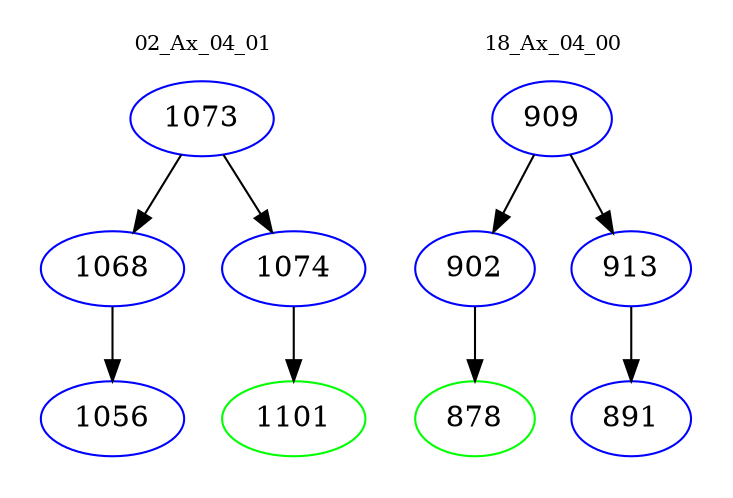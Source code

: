 digraph{
subgraph cluster_0 {
color = white
label = "02_Ax_04_01";
fontsize=10;
T0_1073 [label="1073", color="blue"]
T0_1073 -> T0_1068 [color="black"]
T0_1068 [label="1068", color="blue"]
T0_1068 -> T0_1056 [color="black"]
T0_1056 [label="1056", color="blue"]
T0_1073 -> T0_1074 [color="black"]
T0_1074 [label="1074", color="blue"]
T0_1074 -> T0_1101 [color="black"]
T0_1101 [label="1101", color="green"]
}
subgraph cluster_1 {
color = white
label = "18_Ax_04_00";
fontsize=10;
T1_909 [label="909", color="blue"]
T1_909 -> T1_902 [color="black"]
T1_902 [label="902", color="blue"]
T1_902 -> T1_878 [color="black"]
T1_878 [label="878", color="green"]
T1_909 -> T1_913 [color="black"]
T1_913 [label="913", color="blue"]
T1_913 -> T1_891 [color="black"]
T1_891 [label="891", color="blue"]
}
}
